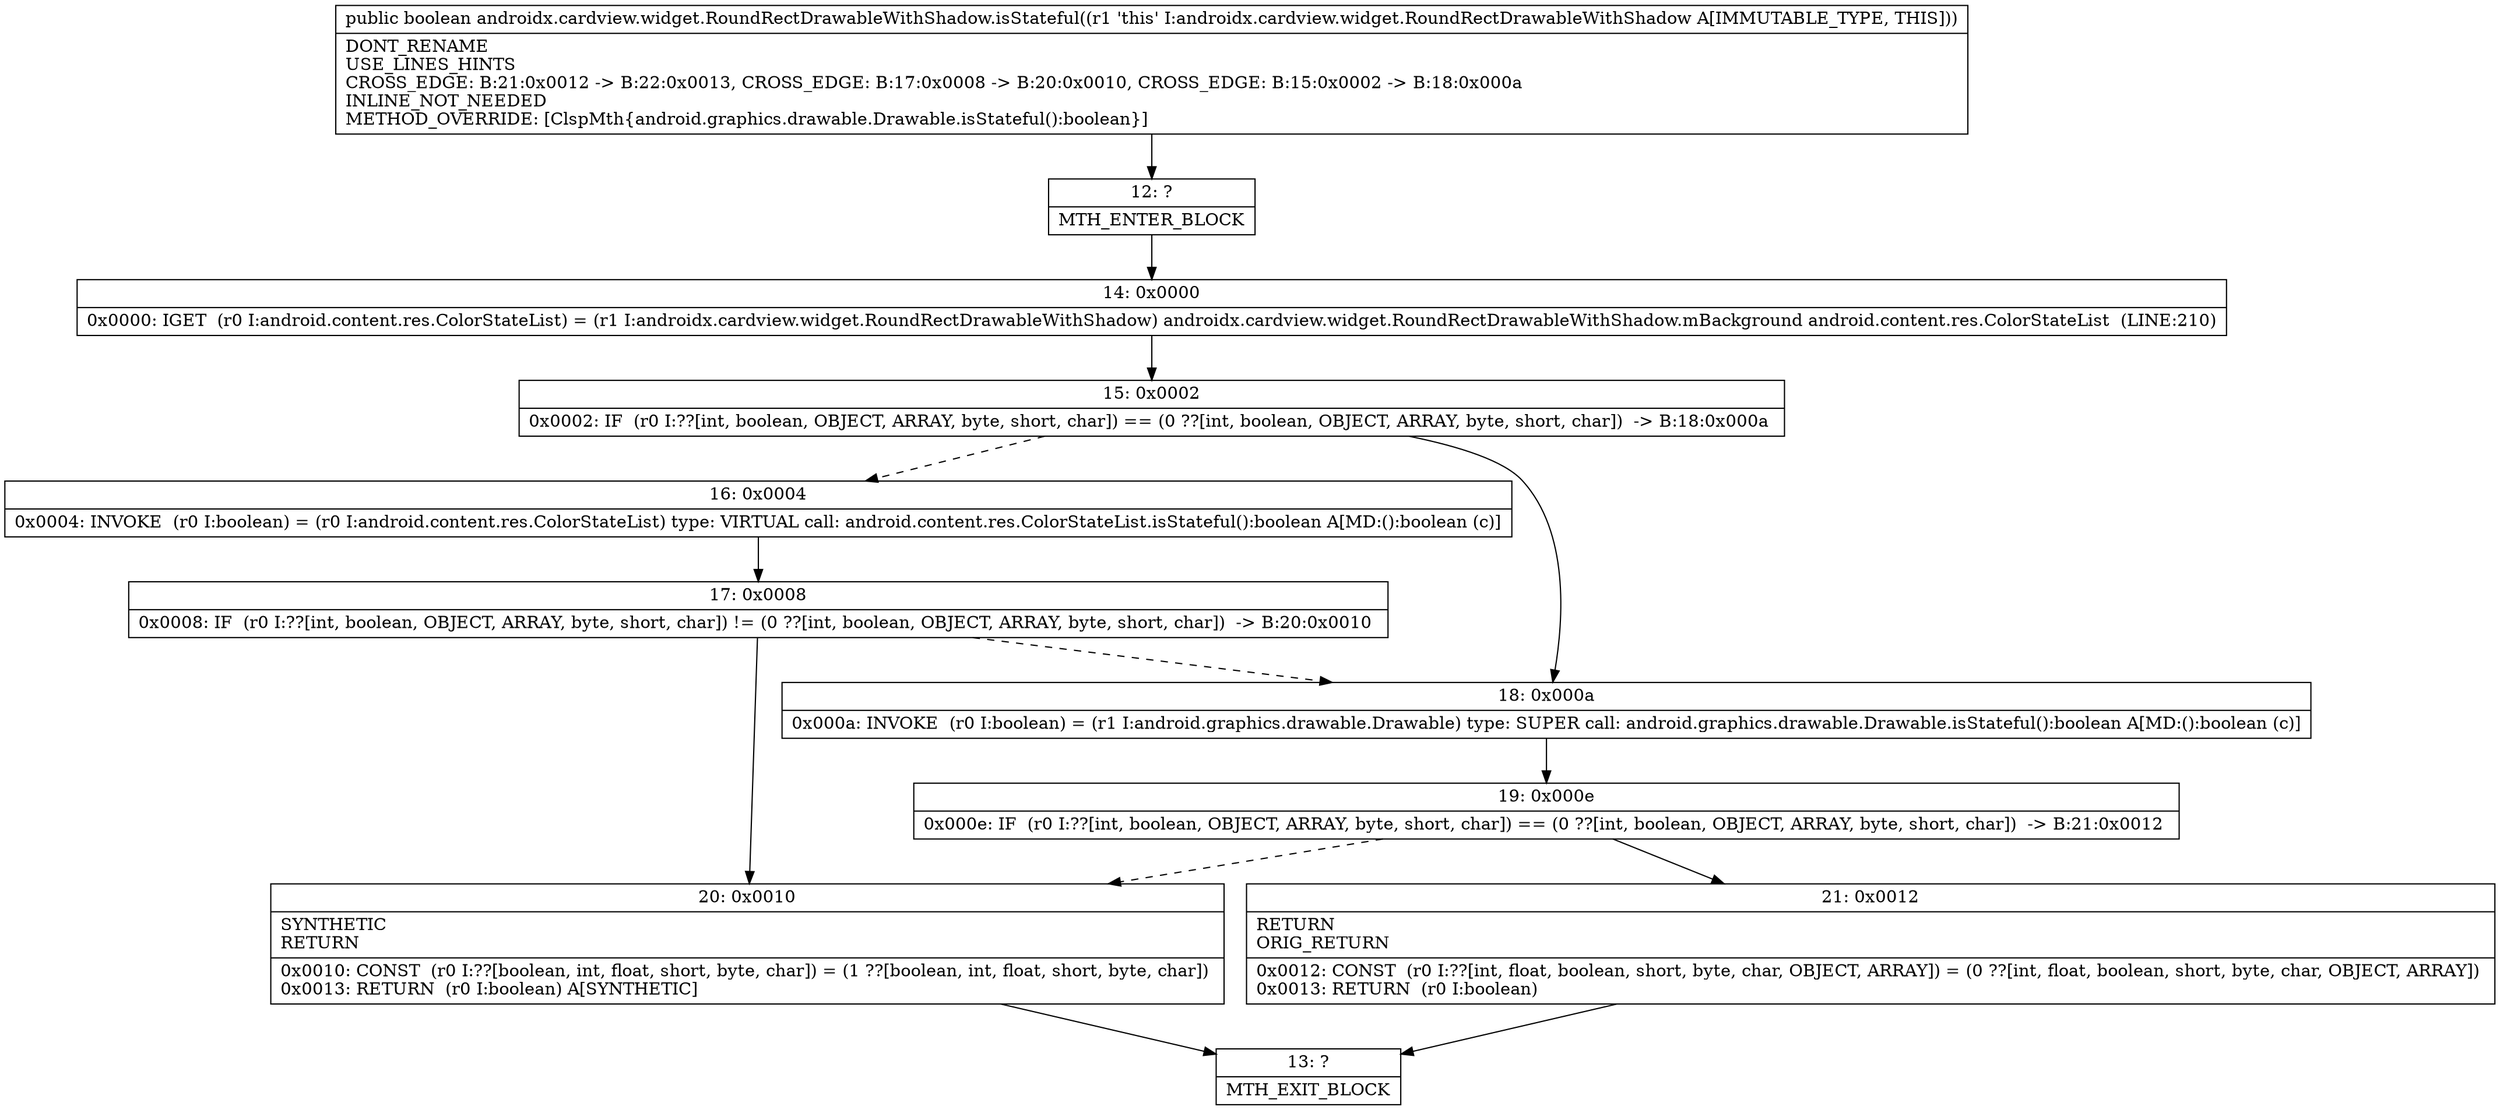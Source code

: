 digraph "CFG forandroidx.cardview.widget.RoundRectDrawableWithShadow.isStateful()Z" {
Node_12 [shape=record,label="{12\:\ ?|MTH_ENTER_BLOCK\l}"];
Node_14 [shape=record,label="{14\:\ 0x0000|0x0000: IGET  (r0 I:android.content.res.ColorStateList) = (r1 I:androidx.cardview.widget.RoundRectDrawableWithShadow) androidx.cardview.widget.RoundRectDrawableWithShadow.mBackground android.content.res.ColorStateList  (LINE:210)\l}"];
Node_15 [shape=record,label="{15\:\ 0x0002|0x0002: IF  (r0 I:??[int, boolean, OBJECT, ARRAY, byte, short, char]) == (0 ??[int, boolean, OBJECT, ARRAY, byte, short, char])  \-\> B:18:0x000a \l}"];
Node_16 [shape=record,label="{16\:\ 0x0004|0x0004: INVOKE  (r0 I:boolean) = (r0 I:android.content.res.ColorStateList) type: VIRTUAL call: android.content.res.ColorStateList.isStateful():boolean A[MD:():boolean (c)]\l}"];
Node_17 [shape=record,label="{17\:\ 0x0008|0x0008: IF  (r0 I:??[int, boolean, OBJECT, ARRAY, byte, short, char]) != (0 ??[int, boolean, OBJECT, ARRAY, byte, short, char])  \-\> B:20:0x0010 \l}"];
Node_20 [shape=record,label="{20\:\ 0x0010|SYNTHETIC\lRETURN\l|0x0010: CONST  (r0 I:??[boolean, int, float, short, byte, char]) = (1 ??[boolean, int, float, short, byte, char]) \l0x0013: RETURN  (r0 I:boolean) A[SYNTHETIC]\l}"];
Node_13 [shape=record,label="{13\:\ ?|MTH_EXIT_BLOCK\l}"];
Node_18 [shape=record,label="{18\:\ 0x000a|0x000a: INVOKE  (r0 I:boolean) = (r1 I:android.graphics.drawable.Drawable) type: SUPER call: android.graphics.drawable.Drawable.isStateful():boolean A[MD:():boolean (c)]\l}"];
Node_19 [shape=record,label="{19\:\ 0x000e|0x000e: IF  (r0 I:??[int, boolean, OBJECT, ARRAY, byte, short, char]) == (0 ??[int, boolean, OBJECT, ARRAY, byte, short, char])  \-\> B:21:0x0012 \l}"];
Node_21 [shape=record,label="{21\:\ 0x0012|RETURN\lORIG_RETURN\l|0x0012: CONST  (r0 I:??[int, float, boolean, short, byte, char, OBJECT, ARRAY]) = (0 ??[int, float, boolean, short, byte, char, OBJECT, ARRAY]) \l0x0013: RETURN  (r0 I:boolean) \l}"];
MethodNode[shape=record,label="{public boolean androidx.cardview.widget.RoundRectDrawableWithShadow.isStateful((r1 'this' I:androidx.cardview.widget.RoundRectDrawableWithShadow A[IMMUTABLE_TYPE, THIS]))  | DONT_RENAME\lUSE_LINES_HINTS\lCROSS_EDGE: B:21:0x0012 \-\> B:22:0x0013, CROSS_EDGE: B:17:0x0008 \-\> B:20:0x0010, CROSS_EDGE: B:15:0x0002 \-\> B:18:0x000a\lINLINE_NOT_NEEDED\lMETHOD_OVERRIDE: [ClspMth\{android.graphics.drawable.Drawable.isStateful():boolean\}]\l}"];
MethodNode -> Node_12;Node_12 -> Node_14;
Node_14 -> Node_15;
Node_15 -> Node_16[style=dashed];
Node_15 -> Node_18;
Node_16 -> Node_17;
Node_17 -> Node_18[style=dashed];
Node_17 -> Node_20;
Node_20 -> Node_13;
Node_18 -> Node_19;
Node_19 -> Node_20[style=dashed];
Node_19 -> Node_21;
Node_21 -> Node_13;
}

